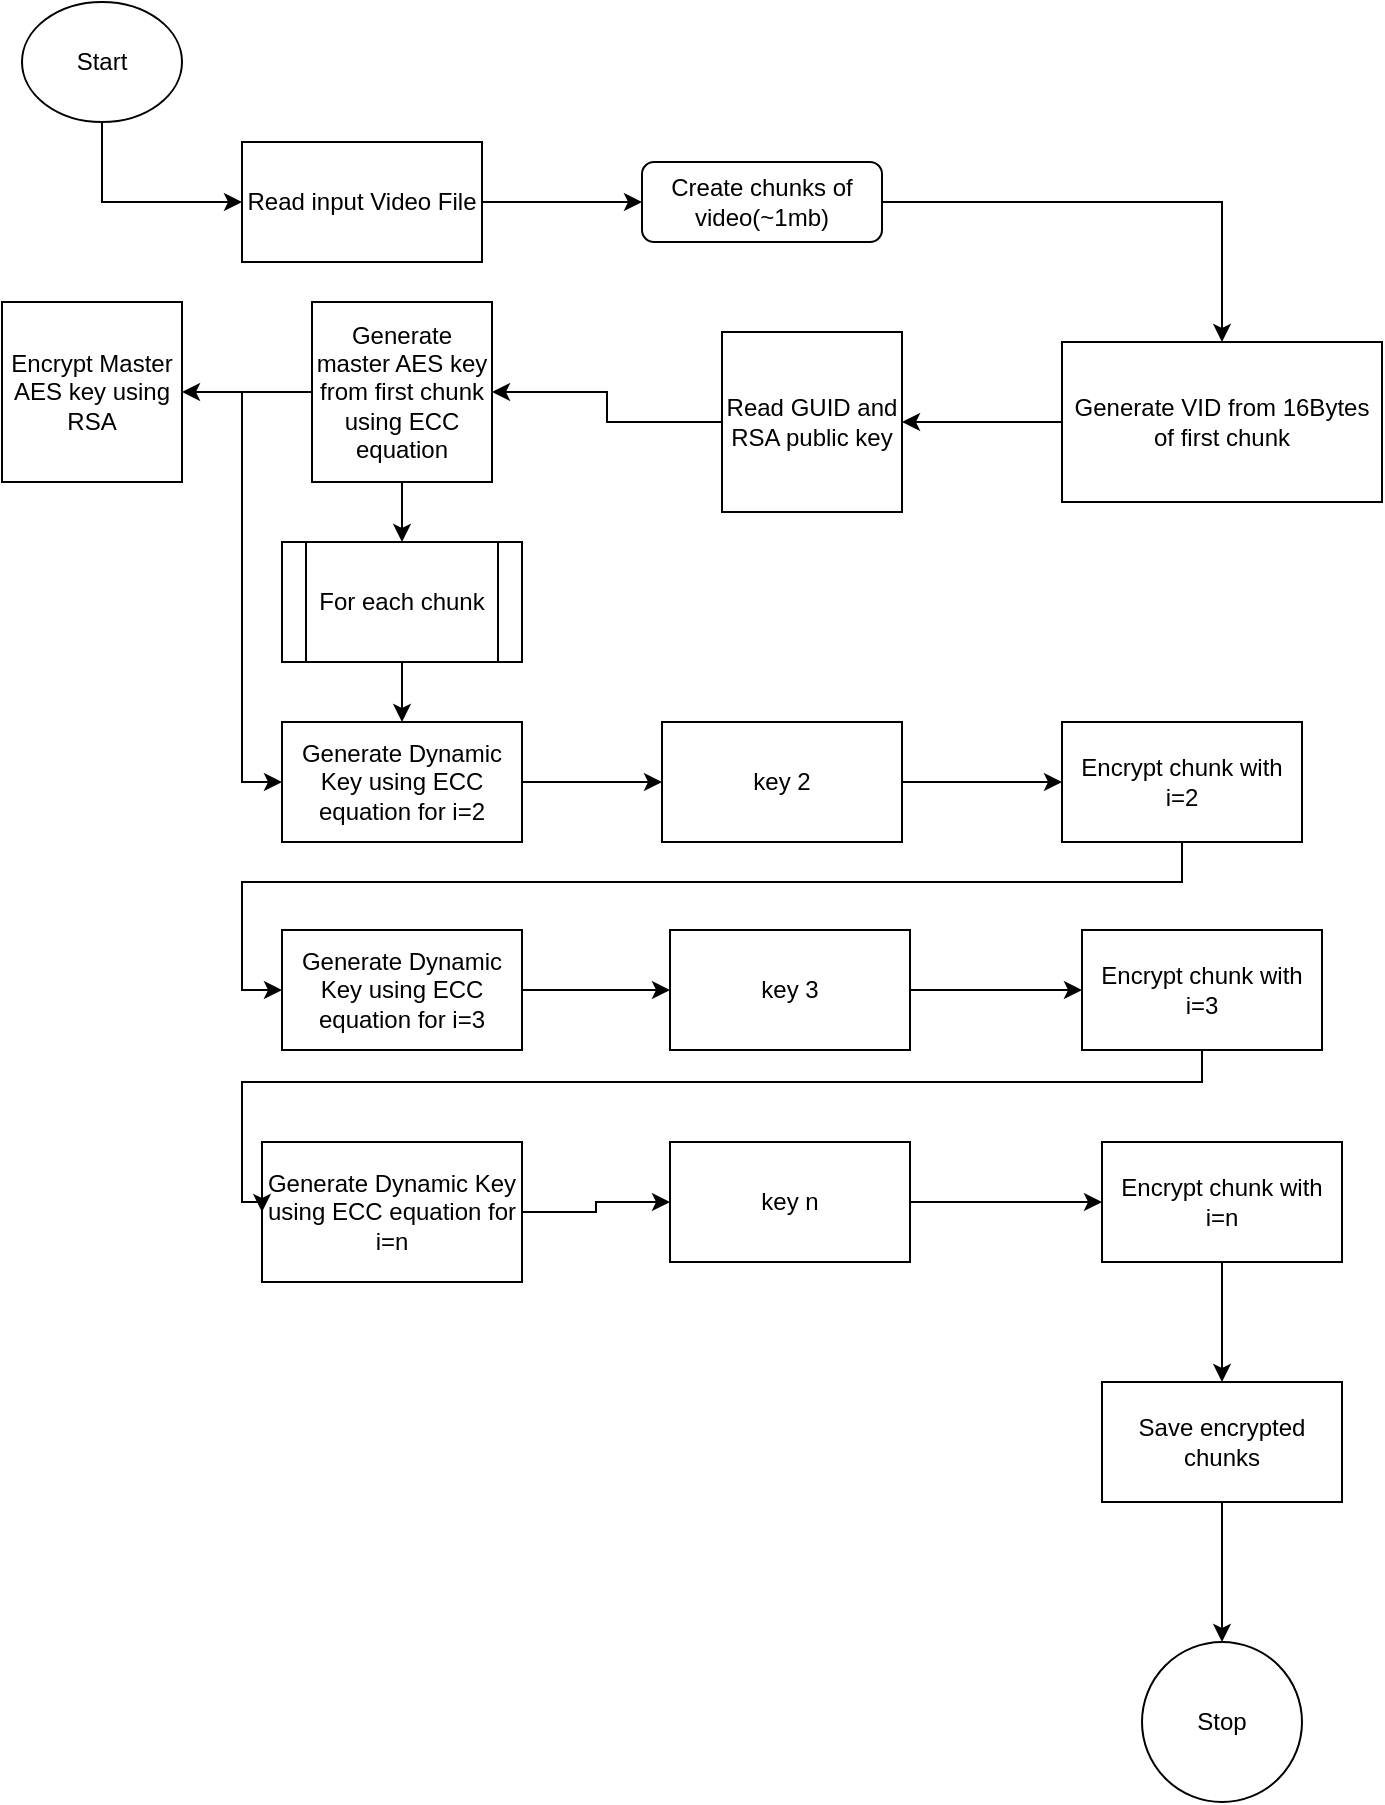 <mxfile version="24.7.7">
  <diagram id="C5RBs43oDa-KdzZeNtuy" name="Page-1">
    <mxGraphModel dx="2240" dy="948" grid="1" gridSize="10" guides="1" tooltips="1" connect="1" arrows="1" fold="1" page="1" pageScale="1" pageWidth="827" pageHeight="1169" math="0" shadow="0">
      <root>
        <mxCell id="WIyWlLk6GJQsqaUBKTNV-0" />
        <mxCell id="WIyWlLk6GJQsqaUBKTNV-1" parent="WIyWlLk6GJQsqaUBKTNV-0" />
        <mxCell id="Zq07ZDlE4C5U2B2XpRiA-0" style="edgeStyle=orthogonalEdgeStyle;rounded=0;orthogonalLoop=1;jettySize=auto;html=1;entryX=0.5;entryY=0;entryDx=0;entryDy=0;" parent="WIyWlLk6GJQsqaUBKTNV-1" source="Zq07ZDlE4C5U2B2XpRiA-1" target="Zq07ZDlE4C5U2B2XpRiA-5" edge="1">
          <mxGeometry relative="1" as="geometry" />
        </mxCell>
        <mxCell id="Zq07ZDlE4C5U2B2XpRiA-1" value="Create chunks of video(~1mb)" style="rounded=1;whiteSpace=wrap;html=1;fontSize=12;glass=0;strokeWidth=1;shadow=0;" parent="WIyWlLk6GJQsqaUBKTNV-1" vertex="1">
          <mxGeometry x="400" y="220" width="120" height="40" as="geometry" />
        </mxCell>
        <mxCell id="Zq07ZDlE4C5U2B2XpRiA-2" style="edgeStyle=orthogonalEdgeStyle;rounded=0;orthogonalLoop=1;jettySize=auto;html=1;exitX=0.5;exitY=1;exitDx=0;exitDy=0;entryX=0;entryY=0.5;entryDx=0;entryDy=0;" parent="WIyWlLk6GJQsqaUBKTNV-1" source="Zq07ZDlE4C5U2B2XpRiA-3" target="Zq07ZDlE4C5U2B2XpRiA-7" edge="1">
          <mxGeometry relative="1" as="geometry" />
        </mxCell>
        <mxCell id="Zq07ZDlE4C5U2B2XpRiA-3" value="Start" style="ellipse;whiteSpace=wrap;html=1;" parent="WIyWlLk6GJQsqaUBKTNV-1" vertex="1">
          <mxGeometry x="90" y="140" width="80" height="60" as="geometry" />
        </mxCell>
        <mxCell id="Zq07ZDlE4C5U2B2XpRiA-4" style="edgeStyle=orthogonalEdgeStyle;rounded=0;orthogonalLoop=1;jettySize=auto;html=1;" parent="WIyWlLk6GJQsqaUBKTNV-1" source="Zq07ZDlE4C5U2B2XpRiA-5" target="Zq07ZDlE4C5U2B2XpRiA-9" edge="1">
          <mxGeometry relative="1" as="geometry" />
        </mxCell>
        <mxCell id="Zq07ZDlE4C5U2B2XpRiA-5" value="Generate VID from 16Bytes of first chunk" style="rounded=0;whiteSpace=wrap;html=1;" parent="WIyWlLk6GJQsqaUBKTNV-1" vertex="1">
          <mxGeometry x="610" y="310" width="160" height="80" as="geometry" />
        </mxCell>
        <mxCell id="Zq07ZDlE4C5U2B2XpRiA-6" style="edgeStyle=orthogonalEdgeStyle;rounded=0;orthogonalLoop=1;jettySize=auto;html=1;exitX=1;exitY=0.5;exitDx=0;exitDy=0;" parent="WIyWlLk6GJQsqaUBKTNV-1" source="Zq07ZDlE4C5U2B2XpRiA-7" target="Zq07ZDlE4C5U2B2XpRiA-1" edge="1">
          <mxGeometry relative="1" as="geometry" />
        </mxCell>
        <mxCell id="Zq07ZDlE4C5U2B2XpRiA-7" value="Read input Video File" style="rounded=0;whiteSpace=wrap;html=1;" parent="WIyWlLk6GJQsqaUBKTNV-1" vertex="1">
          <mxGeometry x="200" y="210" width="120" height="60" as="geometry" />
        </mxCell>
        <mxCell id="Zq07ZDlE4C5U2B2XpRiA-38" style="edgeStyle=orthogonalEdgeStyle;rounded=0;orthogonalLoop=1;jettySize=auto;html=1;" parent="WIyWlLk6GJQsqaUBKTNV-1" source="Zq07ZDlE4C5U2B2XpRiA-9" target="Zq07ZDlE4C5U2B2XpRiA-37" edge="1">
          <mxGeometry relative="1" as="geometry" />
        </mxCell>
        <mxCell id="Zq07ZDlE4C5U2B2XpRiA-9" value="Read GUID and RSA public key" style="whiteSpace=wrap;html=1;aspect=fixed;" parent="WIyWlLk6GJQsqaUBKTNV-1" vertex="1">
          <mxGeometry x="440" y="305" width="90" height="90" as="geometry" />
        </mxCell>
        <mxCell id="Zq07ZDlE4C5U2B2XpRiA-10" style="edgeStyle=orthogonalEdgeStyle;rounded=0;orthogonalLoop=1;jettySize=auto;html=1;" parent="WIyWlLk6GJQsqaUBKTNV-1" source="Zq07ZDlE4C5U2B2XpRiA-11" target="Zq07ZDlE4C5U2B2XpRiA-13" edge="1">
          <mxGeometry relative="1" as="geometry" />
        </mxCell>
        <mxCell id="Zq07ZDlE4C5U2B2XpRiA-11" value="Generate Dynamic Key using ECC equation for i=2" style="rounded=0;whiteSpace=wrap;html=1;" parent="WIyWlLk6GJQsqaUBKTNV-1" vertex="1">
          <mxGeometry x="220" y="500" width="120" height="60" as="geometry" />
        </mxCell>
        <mxCell id="Zq07ZDlE4C5U2B2XpRiA-12" value="" style="edgeStyle=orthogonalEdgeStyle;rounded=0;orthogonalLoop=1;jettySize=auto;html=1;" parent="WIyWlLk6GJQsqaUBKTNV-1" source="Zq07ZDlE4C5U2B2XpRiA-13" target="Zq07ZDlE4C5U2B2XpRiA-28" edge="1">
          <mxGeometry relative="1" as="geometry" />
        </mxCell>
        <mxCell id="Zq07ZDlE4C5U2B2XpRiA-13" value="key 2" style="rounded=0;whiteSpace=wrap;html=1;" parent="WIyWlLk6GJQsqaUBKTNV-1" vertex="1">
          <mxGeometry x="410" y="500" width="120" height="60" as="geometry" />
        </mxCell>
        <mxCell id="Zq07ZDlE4C5U2B2XpRiA-14" style="edgeStyle=orthogonalEdgeStyle;rounded=0;orthogonalLoop=1;jettySize=auto;html=1;" parent="WIyWlLk6GJQsqaUBKTNV-1" source="Zq07ZDlE4C5U2B2XpRiA-15" target="Zq07ZDlE4C5U2B2XpRiA-11" edge="1">
          <mxGeometry relative="1" as="geometry" />
        </mxCell>
        <mxCell id="Zq07ZDlE4C5U2B2XpRiA-15" value="For each chunk" style="shape=process;whiteSpace=wrap;html=1;backgroundOutline=1;" parent="WIyWlLk6GJQsqaUBKTNV-1" vertex="1">
          <mxGeometry x="220" y="410" width="120" height="60" as="geometry" />
        </mxCell>
        <mxCell id="Zq07ZDlE4C5U2B2XpRiA-19" style="edgeStyle=orthogonalEdgeStyle;rounded=0;orthogonalLoop=1;jettySize=auto;html=1;entryX=0;entryY=0.5;entryDx=0;entryDy=0;" parent="WIyWlLk6GJQsqaUBKTNV-1" source="Zq07ZDlE4C5U2B2XpRiA-20" target="Zq07ZDlE4C5U2B2XpRiA-22" edge="1">
          <mxGeometry relative="1" as="geometry" />
        </mxCell>
        <mxCell id="Zq07ZDlE4C5U2B2XpRiA-20" value="Generate Dynamic Key using ECC equation for i=3" style="rounded=0;whiteSpace=wrap;html=1;" parent="WIyWlLk6GJQsqaUBKTNV-1" vertex="1">
          <mxGeometry x="220" y="604" width="120" height="60" as="geometry" />
        </mxCell>
        <mxCell id="Zq07ZDlE4C5U2B2XpRiA-21" style="edgeStyle=orthogonalEdgeStyle;rounded=0;orthogonalLoop=1;jettySize=auto;html=1;entryX=0;entryY=0.5;entryDx=0;entryDy=0;" parent="WIyWlLk6GJQsqaUBKTNV-1" source="Zq07ZDlE4C5U2B2XpRiA-22" target="Zq07ZDlE4C5U2B2XpRiA-30" edge="1">
          <mxGeometry relative="1" as="geometry" />
        </mxCell>
        <mxCell id="Zq07ZDlE4C5U2B2XpRiA-22" value="key 3" style="rounded=0;whiteSpace=wrap;html=1;" parent="WIyWlLk6GJQsqaUBKTNV-1" vertex="1">
          <mxGeometry x="414" y="604" width="120" height="60" as="geometry" />
        </mxCell>
        <mxCell id="Zq07ZDlE4C5U2B2XpRiA-23" style="edgeStyle=orthogonalEdgeStyle;rounded=0;orthogonalLoop=1;jettySize=auto;html=1;" parent="WIyWlLk6GJQsqaUBKTNV-1" source="Zq07ZDlE4C5U2B2XpRiA-24" target="Zq07ZDlE4C5U2B2XpRiA-26" edge="1">
          <mxGeometry relative="1" as="geometry" />
        </mxCell>
        <mxCell id="Zq07ZDlE4C5U2B2XpRiA-24" value="Generate Dynamic Key using ECC equation for i=n" style="rounded=0;whiteSpace=wrap;html=1;" parent="WIyWlLk6GJQsqaUBKTNV-1" vertex="1">
          <mxGeometry x="210" y="710" width="130" height="70" as="geometry" />
        </mxCell>
        <mxCell id="Zq07ZDlE4C5U2B2XpRiA-25" style="edgeStyle=orthogonalEdgeStyle;rounded=0;orthogonalLoop=1;jettySize=auto;html=1;entryX=0;entryY=0.5;entryDx=0;entryDy=0;" parent="WIyWlLk6GJQsqaUBKTNV-1" source="Zq07ZDlE4C5U2B2XpRiA-26" target="Zq07ZDlE4C5U2B2XpRiA-32" edge="1">
          <mxGeometry relative="1" as="geometry" />
        </mxCell>
        <mxCell id="Zq07ZDlE4C5U2B2XpRiA-26" value="key n" style="rounded=0;whiteSpace=wrap;html=1;" parent="WIyWlLk6GJQsqaUBKTNV-1" vertex="1">
          <mxGeometry x="414" y="710" width="120" height="60" as="geometry" />
        </mxCell>
        <mxCell id="Zq07ZDlE4C5U2B2XpRiA-27" style="edgeStyle=orthogonalEdgeStyle;rounded=0;orthogonalLoop=1;jettySize=auto;html=1;entryX=0;entryY=0.5;entryDx=0;entryDy=0;" parent="WIyWlLk6GJQsqaUBKTNV-1" source="Zq07ZDlE4C5U2B2XpRiA-28" target="Zq07ZDlE4C5U2B2XpRiA-20" edge="1">
          <mxGeometry relative="1" as="geometry">
            <Array as="points">
              <mxPoint x="670" y="580" />
              <mxPoint x="200" y="580" />
              <mxPoint x="200" y="634" />
            </Array>
          </mxGeometry>
        </mxCell>
        <mxCell id="Zq07ZDlE4C5U2B2XpRiA-28" value="Encrypt chunk with i=2" style="rounded=0;whiteSpace=wrap;html=1;" parent="WIyWlLk6GJQsqaUBKTNV-1" vertex="1">
          <mxGeometry x="610" y="500" width="120" height="60" as="geometry" />
        </mxCell>
        <mxCell id="Zq07ZDlE4C5U2B2XpRiA-29" style="edgeStyle=orthogonalEdgeStyle;rounded=0;orthogonalLoop=1;jettySize=auto;html=1;entryX=0;entryY=0.5;entryDx=0;entryDy=0;" parent="WIyWlLk6GJQsqaUBKTNV-1" source="Zq07ZDlE4C5U2B2XpRiA-30" target="Zq07ZDlE4C5U2B2XpRiA-24" edge="1">
          <mxGeometry relative="1" as="geometry">
            <Array as="points">
              <mxPoint x="680" y="680" />
              <mxPoint x="200" y="680" />
              <mxPoint x="200" y="740" />
            </Array>
          </mxGeometry>
        </mxCell>
        <mxCell id="Zq07ZDlE4C5U2B2XpRiA-30" value="Encrypt chunk with i=3" style="rounded=0;whiteSpace=wrap;html=1;" parent="WIyWlLk6GJQsqaUBKTNV-1" vertex="1">
          <mxGeometry x="620" y="604" width="120" height="60" as="geometry" />
        </mxCell>
        <mxCell id="Zq07ZDlE4C5U2B2XpRiA-31" value="" style="edgeStyle=orthogonalEdgeStyle;rounded=0;orthogonalLoop=1;jettySize=auto;html=1;" parent="WIyWlLk6GJQsqaUBKTNV-1" source="Zq07ZDlE4C5U2B2XpRiA-32" target="Zq07ZDlE4C5U2B2XpRiA-34" edge="1">
          <mxGeometry relative="1" as="geometry" />
        </mxCell>
        <mxCell id="Zq07ZDlE4C5U2B2XpRiA-32" value="Encrypt chunk with i=n" style="rounded=0;whiteSpace=wrap;html=1;" parent="WIyWlLk6GJQsqaUBKTNV-1" vertex="1">
          <mxGeometry x="630" y="710" width="120" height="60" as="geometry" />
        </mxCell>
        <mxCell id="Zq07ZDlE4C5U2B2XpRiA-33" value="" style="edgeStyle=orthogonalEdgeStyle;rounded=0;orthogonalLoop=1;jettySize=auto;html=1;" parent="WIyWlLk6GJQsqaUBKTNV-1" source="Zq07ZDlE4C5U2B2XpRiA-34" target="Zq07ZDlE4C5U2B2XpRiA-35" edge="1">
          <mxGeometry relative="1" as="geometry" />
        </mxCell>
        <mxCell id="Zq07ZDlE4C5U2B2XpRiA-34" value="Save encrypted chunks" style="rounded=0;whiteSpace=wrap;html=1;" parent="WIyWlLk6GJQsqaUBKTNV-1" vertex="1">
          <mxGeometry x="630" y="830" width="120" height="60" as="geometry" />
        </mxCell>
        <mxCell id="Zq07ZDlE4C5U2B2XpRiA-35" value="Stop" style="ellipse;whiteSpace=wrap;html=1;rounded=0;" parent="WIyWlLk6GJQsqaUBKTNV-1" vertex="1">
          <mxGeometry x="650" y="960" width="80" height="80" as="geometry" />
        </mxCell>
        <mxCell id="Zq07ZDlE4C5U2B2XpRiA-39" style="edgeStyle=orthogonalEdgeStyle;rounded=0;orthogonalLoop=1;jettySize=auto;html=1;entryX=0;entryY=0.5;entryDx=0;entryDy=0;" parent="WIyWlLk6GJQsqaUBKTNV-1" source="Zq07ZDlE4C5U2B2XpRiA-37" target="Zq07ZDlE4C5U2B2XpRiA-11" edge="1">
          <mxGeometry relative="1" as="geometry">
            <Array as="points">
              <mxPoint x="200" y="335" />
              <mxPoint x="200" y="530" />
            </Array>
          </mxGeometry>
        </mxCell>
        <mxCell id="Zq07ZDlE4C5U2B2XpRiA-40" style="edgeStyle=orthogonalEdgeStyle;rounded=0;orthogonalLoop=1;jettySize=auto;html=1;" parent="WIyWlLk6GJQsqaUBKTNV-1" source="Zq07ZDlE4C5U2B2XpRiA-37" target="Zq07ZDlE4C5U2B2XpRiA-15" edge="1">
          <mxGeometry relative="1" as="geometry" />
        </mxCell>
        <mxCell id="Zq07ZDlE4C5U2B2XpRiA-42" value="" style="edgeStyle=orthogonalEdgeStyle;rounded=0;orthogonalLoop=1;jettySize=auto;html=1;" parent="WIyWlLk6GJQsqaUBKTNV-1" source="Zq07ZDlE4C5U2B2XpRiA-37" target="Zq07ZDlE4C5U2B2XpRiA-41" edge="1">
          <mxGeometry relative="1" as="geometry" />
        </mxCell>
        <mxCell id="Zq07ZDlE4C5U2B2XpRiA-37" value="Generate master AES key from first chunk using ECC equation" style="whiteSpace=wrap;html=1;aspect=fixed;" parent="WIyWlLk6GJQsqaUBKTNV-1" vertex="1">
          <mxGeometry x="235" y="290" width="90" height="90" as="geometry" />
        </mxCell>
        <mxCell id="Zq07ZDlE4C5U2B2XpRiA-41" value="Encrypt Master AES key using RSA" style="whiteSpace=wrap;html=1;aspect=fixed;" parent="WIyWlLk6GJQsqaUBKTNV-1" vertex="1">
          <mxGeometry x="80" y="290" width="90" height="90" as="geometry" />
        </mxCell>
      </root>
    </mxGraphModel>
  </diagram>
</mxfile>
